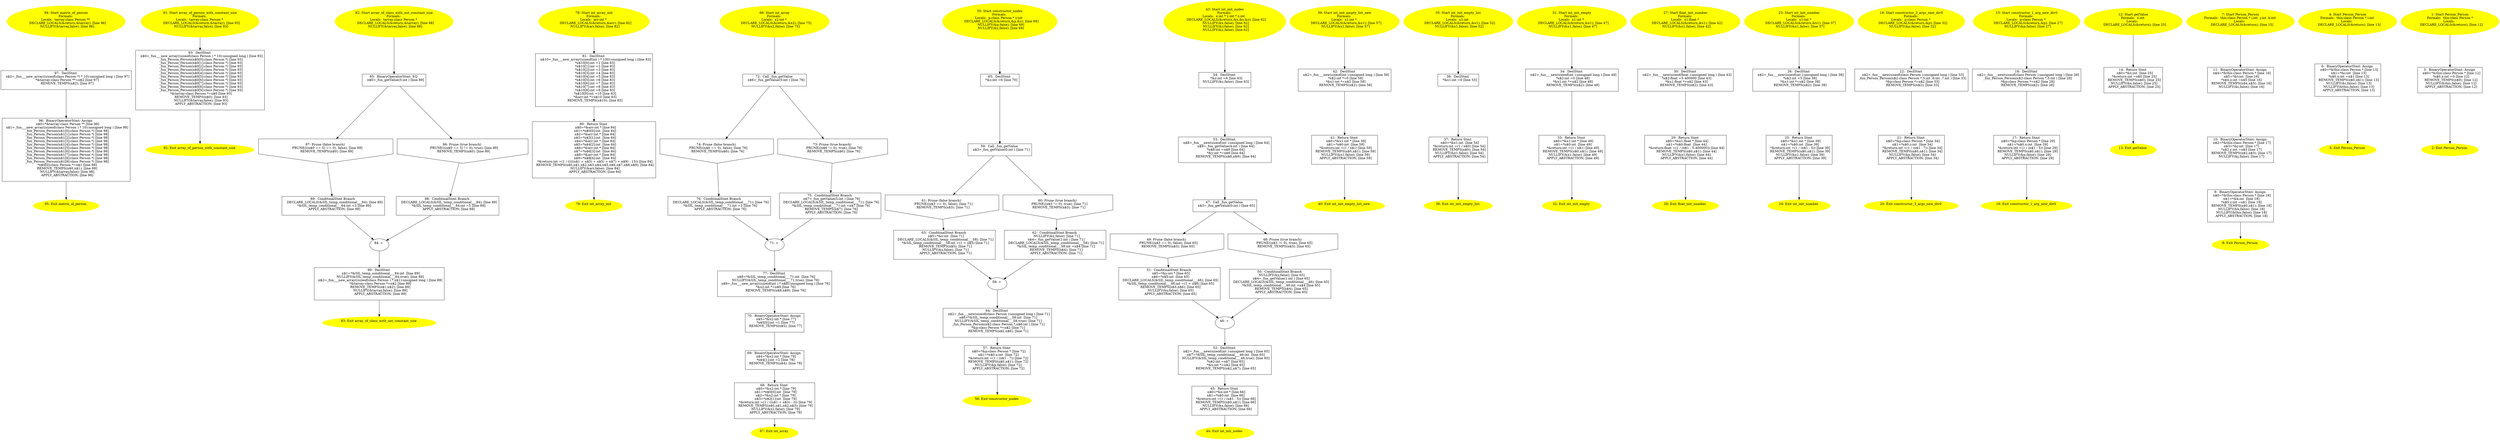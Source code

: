 digraph iCFG {
97 [label="97:  DeclStmt \n   n$2=_fun___new_array((sizeof(class Person *) * 10):unsigned long ) [line 97]\n  *&tarray:class Person **=n$2 [line 97]\n  REMOVE_TEMPS(n$2); [line 97]\n " shape="box"]
	

	 97 -> 96 ;
96 [label="96:  BinaryOperatorStmt: Assign \n   n$0=*&tarray:class Person ** [line 98]\n  n$1=_fun___new_array((sizeof(class Person ) * 10):unsigned long ) [line 98]\n  _fun_Person_Person(n$1[0]:class Person *) [line 98]\n  _fun_Person_Person(n$1[1]:class Person *) [line 98]\n  _fun_Person_Person(n$1[2]:class Person *) [line 98]\n  _fun_Person_Person(n$1[3]:class Person *) [line 98]\n  _fun_Person_Person(n$1[4]:class Person *) [line 98]\n  _fun_Person_Person(n$1[5]:class Person *) [line 98]\n  _fun_Person_Person(n$1[6]:class Person *) [line 98]\n  _fun_Person_Person(n$1[7]:class Person *) [line 98]\n  _fun_Person_Person(n$1[8]:class Person *) [line 98]\n  _fun_Person_Person(n$1[9]:class Person *) [line 98]\n  *n$0[0]:class Person *=n$1 [line 98]\n  REMOVE_TEMPS(n$0,n$1); [line 98]\n  NULLIFY(&tarray,false); [line 98]\n  APPLY_ABSTRACTION; [line 98]\n " shape="box"]
	

	 96 -> 95 ;
95 [label="95: Exit matrix_of_person \n  " color=yellow style=filled]
	

94 [label="94: Start matrix_of_person\nFormals: \nLocals:  tarray:class Person ** \n   DECLARE_LOCALS(&return,&tarray); [line 96]\n  NULLIFY(&tarray,false); [line 96]\n " color=yellow style=filled]
	

	 94 -> 97 ;
93 [label="93:  DeclStmt \n   n$0=_fun___new_array((sizeof(class Person ) * 10):unsigned long ) [line 93]\n  _fun_Person_Person(n$0[0]:class Person *) [line 93]\n  _fun_Person_Person(n$0[1]:class Person *) [line 93]\n  _fun_Person_Person(n$0[2]:class Person *) [line 93]\n  _fun_Person_Person(n$0[3]:class Person *) [line 93]\n  _fun_Person_Person(n$0[4]:class Person *) [line 93]\n  _fun_Person_Person(n$0[5]:class Person *) [line 93]\n  _fun_Person_Person(n$0[6]:class Person *) [line 93]\n  _fun_Person_Person(n$0[7]:class Person *) [line 93]\n  _fun_Person_Person(n$0[8]:class Person *) [line 93]\n  _fun_Person_Person(n$0[9]:class Person *) [line 93]\n  *&tarray:class Person *=n$0 [line 93]\n  REMOVE_TEMPS(n$0); [line 93]\n  NULLIFY(&tarray,false); [line 93]\n  APPLY_ABSTRACTION; [line 93]\n " shape="box"]
	

	 93 -> 92 ;
92 [label="92: Exit array_of_person_with_constant_size \n  " color=yellow style=filled]
	

91 [label="91: Start array_of_person_with_constant_size\nFormals: \nLocals:  tarray:class Person * \n   DECLARE_LOCALS(&return,&tarray); [line 93]\n  NULLIFY(&tarray,false); [line 93]\n " color=yellow style=filled]
	

	 91 -> 93 ;
90 [label="90:  DeclStmt \n   n$1=*&SIL_temp_conditional___84:int  [line 89]\n  NULLIFY(&SIL_temp_conditional___84,true); [line 89]\n  n$2=_fun___new_array((sizeof(class Person ) * n$1):unsigned long ) [line 89]\n  *&tarray:class Person *=n$2 [line 89]\n  REMOVE_TEMPS(n$1,n$2); [line 89]\n  NULLIFY(&tarray,false); [line 89]\n  APPLY_ABSTRACTION; [line 89]\n " shape="box"]
	

	 90 -> 83 ;
89 [label="89:  ConditinalStmt Branch \n   DECLARE_LOCALS(&SIL_temp_conditional___84); [line 89]\n  *&SIL_temp_conditional___84:int =3 [line 89]\n  APPLY_ABSTRACTION; [line 89]\n " shape="box"]
	

	 89 -> 84 ;
88 [label="88:  ConditinalStmt Branch \n   DECLARE_LOCALS(&SIL_temp_conditional___84); [line 89]\n  *&SIL_temp_conditional___84:int =5 [line 89]\n  APPLY_ABSTRACTION; [line 89]\n " shape="box"]
	

	 88 -> 84 ;
87 [label="87: Prune (false branch) \n   PRUNE(((n$0 == 5) == 0), false); [line 89]\n  REMOVE_TEMPS(n$0); [line 89]\n " shape="invhouse"]
	

	 87 -> 89 ;
86 [label="86: Prune (true branch) \n   PRUNE(((n$0 == 5) != 0), true); [line 89]\n  REMOVE_TEMPS(n$0); [line 89]\n " shape="invhouse"]
	

	 86 -> 88 ;
85 [label="85:  BinaryOperatorStmt: EQ \n   n$0=_fun_getValue(5:int ) [line 89]\n " shape="box"]
	

	 85 -> 86 ;
	 85 -> 87 ;
84 [label="84: + \n  " ]
	

	 84 -> 90 ;
83 [label="83: Exit array_of_class_with_not_constant_size \n  " color=yellow style=filled]
	

82 [label="82: Start array_of_class_with_not_constant_size\nFormals: \nLocals:  tarray:class Person * \n   DECLARE_LOCALS(&return,&tarray); [line 88]\n  NULLIFY(&tarray,false); [line 88]\n " color=yellow style=filled]
	

	 82 -> 85 ;
81 [label="81:  DeclStmt \n   n$10=_fun___new_array((sizeof(int ) * 100):unsigned long ) [line 83]\n  *n$10[0]:int =1 [line 83]\n  *n$10[1]:int =2 [line 83]\n  *n$10[2]:int =3 [line 83]\n  *n$10[3]:int =4 [line 83]\n  *n$10[4]:int =5 [line 83]\n  *n$10[5]:int =6 [line 83]\n  *n$10[6]:int =7 [line 83]\n  *n$10[7]:int =8 [line 83]\n  *n$10[8]:int =9 [line 83]\n  *n$10[9]:int =10 [line 83]\n  *&arr:int *=n$10 [line 83]\n  REMOVE_TEMPS(n$10); [line 83]\n " shape="box"]
	

	 81 -> 80 ;
80 [label="80:  Return Stmt \n   n$0=*&arr:int * [line 84]\n  n$1=*n$0[0]:int  [line 84]\n  n$2=*&arr:int * [line 84]\n  n$3=*n$2[1]:int  [line 84]\n  n$4=*&arr:int * [line 84]\n  n$5=*n$4[2]:int  [line 84]\n  n$6=*&arr:int * [line 84]\n  n$7=*n$6[3]:int  [line 84]\n  n$8=*&arr:int * [line 84]\n  n$9=*n$8[4]:int  [line 84]\n  *&return:int =(1 / (((((n$1 + n$3) + n$5) + n$7) + n$9) - 15)) [line 84]\n  REMOVE_TEMPS(n$0,n$1,n$2,n$3,n$4,n$5,n$6,n$7,n$8,n$9); [line 84]\n  NULLIFY(&arr,false); [line 84]\n  APPLY_ABSTRACTION; [line 84]\n " shape="box"]
	

	 80 -> 79 ;
79 [label="79: Exit int_array_init \n  " color=yellow style=filled]
	

78 [label="78: Start int_array_init\nFormals: \nLocals:  arr:int * \n   DECLARE_LOCALS(&return,&arr); [line 82]\n  NULLIFY(&arr,false); [line 82]\n " color=yellow style=filled]
	

	 78 -> 81 ;
77 [label="77:  DeclStmt \n   n$8=*&SIL_temp_conditional___71:int  [line 76]\n  NULLIFY(&SIL_temp_conditional___71,true); [line 76]\n  n$9=_fun___new_array((sizeof(int ) * n$8):unsigned long ) [line 76]\n  *&x2:int *=n$9 [line 76]\n  REMOVE_TEMPS(n$8,n$9); [line 76]\n " shape="box"]
	

	 77 -> 70 ;
76 [label="76:  ConditinalStmt Branch \n   DECLARE_LOCALS(&SIL_temp_conditional___71); [line 76]\n  *&SIL_temp_conditional___71:int =3 [line 76]\n  APPLY_ABSTRACTION; [line 76]\n " shape="box"]
	

	 76 -> 71 ;
75 [label="75:  ConditinalStmt Branch \n   n$7=_fun_getValue(5:int ) [line 76]\n  DECLARE_LOCALS(&SIL_temp_conditional___71); [line 76]\n  *&SIL_temp_conditional___71:int =n$7 [line 76]\n  REMOVE_TEMPS(n$7); [line 76]\n  APPLY_ABSTRACTION; [line 76]\n " shape="box"]
	

	 75 -> 71 ;
74 [label="74: Prune (false branch) \n   PRUNE((n$6 == 0), false); [line 76]\n  REMOVE_TEMPS(n$6); [line 76]\n " shape="invhouse"]
	

	 74 -> 76 ;
73 [label="73: Prune (true branch) \n   PRUNE((n$6 != 0), true); [line 76]\n  REMOVE_TEMPS(n$6); [line 76]\n " shape="invhouse"]
	

	 73 -> 75 ;
72 [label="72:  Call _fun_getValue \n   n$6=_fun_getValue(5:int ) [line 76]\n " shape="box"]
	

	 72 -> 73 ;
	 72 -> 74 ;
71 [label="71: + \n  " ]
	

	 71 -> 77 ;
70 [label="70:  BinaryOperatorStmt: Assign \n   n$5=*&x2:int * [line 77]\n  *n$5[0]:int =1 [line 77]\n  REMOVE_TEMPS(n$5); [line 77]\n " shape="box"]
	

	 70 -> 69 ;
69 [label="69:  BinaryOperatorStmt: Assign \n   n$4=*&x2:int * [line 78]\n  *n$4[1]:int =2 [line 78]\n  REMOVE_TEMPS(n$4); [line 78]\n " shape="box"]
	

	 69 -> 68 ;
68 [label="68:  Return Stmt \n   n$0=*&x2:int * [line 79]\n  n$1=*n$0[0]:int  [line 79]\n  n$2=*&x2:int * [line 79]\n  n$3=*n$2[1]:int  [line 79]\n  *&return:int =(1 / ((n$1 + n$3) - 3)) [line 79]\n  REMOVE_TEMPS(n$0,n$1,n$2,n$3); [line 79]\n  NULLIFY(&x2,false); [line 79]\n  APPLY_ABSTRACTION; [line 79]\n " shape="box"]
	

	 68 -> 67 ;
67 [label="67: Exit int_array \n  " color=yellow style=filled]
	

66 [label="66: Start int_array\nFormals: \nLocals:  x2:int * \n   DECLARE_LOCALS(&return,&x2); [line 75]\n  NULLIFY(&x2,false); [line 75]\n " color=yellow style=filled]
	

	 66 -> 72 ;
65 [label="65:  DeclStmt \n   *&z:int =6 [line 70]\n " shape="box"]
	

	 65 -> 59 ;
64 [label="64:  DeclStmt \n   n$2=_fun___new(sizeof(class Person ):unsigned long ) [line 71]\n  n$6=*&SIL_temp_conditional___58:int  [line 71]\n  NULLIFY(&SIL_temp_conditional___58,true); [line 71]\n  _fun_Person_Person(n$2:class Person *,n$6:int ) [line 71]\n  *&p:class Person *=n$2 [line 71]\n  REMOVE_TEMPS(n$2,n$6); [line 71]\n " shape="box"]
	

	 64 -> 57 ;
63 [label="63:  ConditinalStmt Branch \n   n$5=*&z:int  [line 71]\n  DECLARE_LOCALS(&SIL_temp_conditional___58); [line 71]\n  *&SIL_temp_conditional___58:int =(1 + n$5) [line 71]\n  REMOVE_TEMPS(n$5); [line 71]\n  NULLIFY(&z,false); [line 71]\n  APPLY_ABSTRACTION; [line 71]\n " shape="box"]
	

	 63 -> 58 ;
62 [label="62:  ConditinalStmt Branch \n   NULLIFY(&z,false); [line 71]\n  n$4=_fun_getValue(1:int ) [line 71]\n  DECLARE_LOCALS(&SIL_temp_conditional___58); [line 71]\n  *&SIL_temp_conditional___58:int =n$4 [line 71]\n  REMOVE_TEMPS(n$4); [line 71]\n  APPLY_ABSTRACTION; [line 71]\n " shape="box"]
	

	 62 -> 58 ;
61 [label="61: Prune (false branch) \n   PRUNE((n$3 == 0), false); [line 71]\n  REMOVE_TEMPS(n$3); [line 71]\n " shape="invhouse"]
	

	 61 -> 63 ;
60 [label="60: Prune (true branch) \n   PRUNE((n$3 != 0), true); [line 71]\n  REMOVE_TEMPS(n$3); [line 71]\n " shape="invhouse"]
	

	 60 -> 62 ;
59 [label="59:  Call _fun_getValue \n   n$3=_fun_getValue(0:int ) [line 71]\n " shape="box"]
	

	 59 -> 60 ;
	 59 -> 61 ;
58 [label="58: + \n  " ]
	

	 58 -> 64 ;
57 [label="57:  Return Stmt \n   n$0=*&p:class Person * [line 72]\n  n$1=*n$0.x:int  [line 72]\n  *&return:int =(1 / (n$1 - 7)) [line 72]\n  REMOVE_TEMPS(n$0,n$1); [line 72]\n  NULLIFY(&p,false); [line 72]\n  APPLY_ABSTRACTION; [line 72]\n " shape="box"]
	

	 57 -> 56 ;
56 [label="56: Exit constructor_nodes \n  " color=yellow style=filled]
	

55 [label="55: Start constructor_nodes\nFormals: \nLocals:  p:class Person * z:int  \n   DECLARE_LOCALS(&return,&p,&z); [line 69]\n  NULLIFY(&p,false); [line 69]\n  NULLIFY(&z,false); [line 69]\n " color=yellow style=filled]
	

	 55 -> 65 ;
54 [label="54:  DeclStmt \n   *&z:int =6 [line 63]\n  NULLIFY(&z,false); [line 63]\n " shape="box"]
	

	 54 -> 53 ;
53 [label="53:  DeclStmt \n   n$8=_fun___new(sizeof(int ):unsigned long ) [line 64]\n  n$9=_fun_getValue(4:int ) [line 64]\n  *n$8:int =n$9 [line 64]\n  *&y:int *=n$8 [line 64]\n  REMOVE_TEMPS(n$8,n$9); [line 64]\n " shape="box"]
	

	 53 -> 47 ;
52 [label="52:  DeclStmt \n   n$2=_fun___new(sizeof(int ):unsigned long ) [line 65]\n  n$7=*&SIL_temp_conditional___46:int  [line 65]\n  NULLIFY(&SIL_temp_conditional___46,true); [line 65]\n  *n$2:int =n$7 [line 65]\n  *&x:int *=n$2 [line 65]\n  REMOVE_TEMPS(n$2,n$7); [line 65]\n " shape="box"]
	

	 52 -> 45 ;
51 [label="51:  ConditinalStmt Branch \n   n$5=*&y:int * [line 65]\n  n$6=*n$5:int  [line 65]\n  DECLARE_LOCALS(&SIL_temp_conditional___46); [line 65]\n  *&SIL_temp_conditional___46:int =(1 + n$6) [line 65]\n  REMOVE_TEMPS(n$5,n$6); [line 65]\n  NULLIFY(&y,false); [line 65]\n  APPLY_ABSTRACTION; [line 65]\n " shape="box"]
	

	 51 -> 46 ;
50 [label="50:  ConditinalStmt Branch \n   NULLIFY(&y,false); [line 65]\n  n$4=_fun_getValue(1:int ) [line 65]\n  DECLARE_LOCALS(&SIL_temp_conditional___46); [line 65]\n  *&SIL_temp_conditional___46:int =n$4 [line 65]\n  REMOVE_TEMPS(n$4); [line 65]\n  APPLY_ABSTRACTION; [line 65]\n " shape="box"]
	

	 50 -> 46 ;
49 [label="49: Prune (false branch) \n   PRUNE((n$3 == 0), false); [line 65]\n  REMOVE_TEMPS(n$3); [line 65]\n " shape="invhouse"]
	

	 49 -> 51 ;
48 [label="48: Prune (true branch) \n   PRUNE((n$3 != 0), true); [line 65]\n  REMOVE_TEMPS(n$3); [line 65]\n " shape="invhouse"]
	

	 48 -> 50 ;
47 [label="47:  Call _fun_getValue \n   n$3=_fun_getValue(0:int ) [line 65]\n " shape="box"]
	

	 47 -> 48 ;
	 47 -> 49 ;
46 [label="46: + \n  " ]
	

	 46 -> 52 ;
45 [label="45:  Return Stmt \n   n$0=*&x:int * [line 66]\n  n$1=*n$0:int  [line 66]\n  *&return:int =(1 / (n$1 - 5)) [line 66]\n  REMOVE_TEMPS(n$0,n$1); [line 66]\n  NULLIFY(&x,false); [line 66]\n  APPLY_ABSTRACTION; [line 66]\n " shape="box"]
	

	 45 -> 44 ;
44 [label="44: Exit int_init_nodes \n  " color=yellow style=filled]
	

43 [label="43: Start int_init_nodes\nFormals: \nLocals:  x:int * y:int * z:int  \n   DECLARE_LOCALS(&return,&x,&y,&z); [line 62]\n  NULLIFY(&x,false); [line 62]\n  NULLIFY(&y,false); [line 62]\n  NULLIFY(&z,false); [line 62]\n " color=yellow style=filled]
	

	 43 -> 54 ;
42 [label="42:  DeclStmt \n   n$2=_fun___new(sizeof(int ):unsigned long ) [line 58]\n  *n$2:int *=0 [line 58]\n  *&x1:int *=n$2 [line 58]\n  REMOVE_TEMPS(n$2); [line 58]\n " shape="box"]
	

	 42 -> 41 ;
41 [label="41:  Return Stmt \n   n$0=*&x1:int * [line 59]\n  n$1=*n$0:int  [line 59]\n  *&return:int =(1 / n$1) [line 59]\n  REMOVE_TEMPS(n$0,n$1); [line 59]\n  NULLIFY(&x1,false); [line 59]\n  APPLY_ABSTRACTION; [line 59]\n " shape="box"]
	

	 41 -> 40 ;
40 [label="40: Exit int_init_empty_list_new \n  " color=yellow style=filled]
	

39 [label="39: Start int_init_empty_list_new\nFormals: \nLocals:  x1:int * \n   DECLARE_LOCALS(&return,&x1); [line 57]\n  NULLIFY(&x1,false); [line 57]\n " color=yellow style=filled]
	

	 39 -> 42 ;
38 [label="38:  DeclStmt \n   *&x1:int =0 [line 53]\n " shape="box"]
	

	 38 -> 37 ;
37 [label="37:  Return Stmt \n   n$0=*&x1:int  [line 54]\n  *&return:int =(1 / n$0) [line 54]\n  REMOVE_TEMPS(n$0); [line 54]\n  NULLIFY(&x1,false); [line 54]\n  APPLY_ABSTRACTION; [line 54]\n " shape="box"]
	

	 37 -> 36 ;
36 [label="36: Exit int_init_empty_list \n  " color=yellow style=filled]
	

35 [label="35: Start int_init_empty_list\nFormals: \nLocals:  x1:int  \n   DECLARE_LOCALS(&return,&x1); [line 52]\n  NULLIFY(&x1,false); [line 52]\n " color=yellow style=filled]
	

	 35 -> 38 ;
34 [label="34:  DeclStmt \n   n$2=_fun___new(sizeof(int ):unsigned long ) [line 48]\n  *n$2:int =0 [line 48]\n  *&x1:int *=n$2 [line 48]\n  REMOVE_TEMPS(n$2); [line 48]\n " shape="box"]
	

	 34 -> 33 ;
33 [label="33:  Return Stmt \n   n$0=*&x1:int * [line 49]\n  n$1=*n$0:int  [line 49]\n  *&return:int =(1 / n$1) [line 49]\n  REMOVE_TEMPS(n$0,n$1); [line 49]\n  NULLIFY(&x1,false); [line 49]\n  APPLY_ABSTRACTION; [line 49]\n " shape="box"]
	

	 33 -> 32 ;
32 [label="32: Exit int_init_empty \n  " color=yellow style=filled]
	

31 [label="31: Start int_init_empty\nFormals: \nLocals:  x1:int * \n   DECLARE_LOCALS(&return,&x1); [line 47]\n  NULLIFY(&x1,false); [line 47]\n " color=yellow style=filled]
	

	 31 -> 34 ;
30 [label="30:  DeclStmt \n   n$2=_fun___new(sizeof(float ):unsigned long ) [line 43]\n  *n$2:float =5.400000 [line 43]\n  *&x1:float *=n$2 [line 43]\n  REMOVE_TEMPS(n$2); [line 43]\n " shape="box"]
	

	 30 -> 29 ;
29 [label="29:  Return Stmt \n   n$0=*&x1:float * [line 44]\n  n$1=*n$0:float  [line 44]\n  *&return:float =(1 / (n$1 - 5.400000)) [line 44]\n  REMOVE_TEMPS(n$0,n$1); [line 44]\n  NULLIFY(&x1,false); [line 44]\n  APPLY_ABSTRACTION; [line 44]\n " shape="box"]
	

	 29 -> 28 ;
28 [label="28: Exit float_init_number \n  " color=yellow style=filled]
	

27 [label="27: Start float_init_number\nFormals: \nLocals:  x1:float * \n   DECLARE_LOCALS(&return,&x1); [line 42]\n  NULLIFY(&x1,false); [line 42]\n " color=yellow style=filled]
	

	 27 -> 30 ;
26 [label="26:  DeclStmt \n   n$2=_fun___new(sizeof(int ):unsigned long ) [line 38]\n  *n$2:int =5 [line 38]\n  *&x1:int *=n$2 [line 38]\n  REMOVE_TEMPS(n$2); [line 38]\n " shape="box"]
	

	 26 -> 25 ;
25 [label="25:  Return Stmt \n   n$0=*&x1:int * [line 39]\n  n$1=*n$0:int  [line 39]\n  *&return:int =(1 / (n$1 - 5)) [line 39]\n  REMOVE_TEMPS(n$0,n$1); [line 39]\n  NULLIFY(&x1,false); [line 39]\n  APPLY_ABSTRACTION; [line 39]\n " shape="box"]
	

	 25 -> 24 ;
24 [label="24: Exit int_init_number \n  " color=yellow style=filled]
	

23 [label="23: Start int_init_number\nFormals: \nLocals:  x1:int * \n   DECLARE_LOCALS(&return,&x1); [line 37]\n  NULLIFY(&x1,false); [line 37]\n " color=yellow style=filled]
	

	 23 -> 26 ;
22 [label="22:  DeclStmt \n   n$2=_fun___new(sizeof(class Person ):unsigned long ) [line 33]\n  _fun_Person_Person(n$2:class Person *,5:int ,6:int ,7:int ) [line 33]\n  *&p:class Person *=n$2 [line 33]\n  REMOVE_TEMPS(n$2); [line 33]\n " shape="box"]
	

	 22 -> 21 ;
21 [label="21:  Return Stmt \n   n$0=*&p:class Person * [line 34]\n  n$1=*n$0.z:int  [line 34]\n  *&return:int =(1 / (n$1 - 7)) [line 34]\n  REMOVE_TEMPS(n$0,n$1); [line 34]\n  NULLIFY(&p,false); [line 34]\n  APPLY_ABSTRACTION; [line 34]\n " shape="box"]
	

	 21 -> 20 ;
20 [label="20: Exit constructor_3_args_new_div0 \n  " color=yellow style=filled]
	

19 [label="19: Start constructor_3_args_new_div0\nFormals: \nLocals:  p:class Person * \n   DECLARE_LOCALS(&return,&p); [line 32]\n  NULLIFY(&p,false); [line 32]\n " color=yellow style=filled]
	

	 19 -> 22 ;
18 [label="18:  DeclStmt \n   n$2=_fun___new(sizeof(class Person ):unsigned long ) [line 28]\n  _fun_Person_Person(n$2:class Person *,5:int ) [line 28]\n  *&p:class Person *=n$2 [line 28]\n  REMOVE_TEMPS(n$2); [line 28]\n " shape="box"]
	

	 18 -> 17 ;
17 [label="17:  Return Stmt \n   n$0=*&p:class Person * [line 29]\n  n$1=*n$0.x:int  [line 29]\n  *&return:int =(1 / (n$1 - 5)) [line 29]\n  REMOVE_TEMPS(n$0,n$1); [line 29]\n  NULLIFY(&p,false); [line 29]\n  APPLY_ABSTRACTION; [line 29]\n " shape="box"]
	

	 17 -> 16 ;
16 [label="16: Exit constructor_1_arg_new_div0 \n  " color=yellow style=filled]
	

15 [label="15: Start constructor_1_arg_new_div0\nFormals: \nLocals:  p:class Person * \n   DECLARE_LOCALS(&return,&p); [line 27]\n  NULLIFY(&p,false); [line 27]\n " color=yellow style=filled]
	

	 15 -> 18 ;
14 [label="14:  Return Stmt \n   n$0=*&x:int  [line 25]\n  *&return:int =n$0 [line 25]\n  REMOVE_TEMPS(n$0); [line 25]\n  NULLIFY(&x,false); [line 25]\n  APPLY_ABSTRACTION; [line 25]\n " shape="box"]
	

	 14 -> 13 ;
13 [label="13: Exit getValue \n  " color=yellow style=filled]
	

12 [label="12: Start getValue\nFormals:  x:int \nLocals:  \n   DECLARE_LOCALS(&return); [line 25]\n " color=yellow style=filled]
	

	 12 -> 14 ;
11 [label="11:  BinaryOperatorStmt: Assign \n   n$4=*&this:class Person * [line 16]\n  n$5=*&i:int  [line 16]\n  *n$4.x:int =n$5 [line 16]\n  REMOVE_TEMPS(n$4,n$5); [line 16]\n  NULLIFY(&i,false); [line 16]\n " shape="box"]
	

	 11 -> 10 ;
10 [label="10:  BinaryOperatorStmt: Assign \n   n$2=*&this:class Person * [line 17]\n  n$3=*&j:int  [line 17]\n  *n$2.y:int =n$3 [line 17]\n  REMOVE_TEMPS(n$2,n$3); [line 17]\n  NULLIFY(&j,false); [line 17]\n " shape="box"]
	

	 10 -> 9 ;
9 [label="9:  BinaryOperatorStmt: Assign \n   n$0=*&this:class Person * [line 18]\n  n$1=*&k:int  [line 18]\n  *n$0.z:int =n$1 [line 18]\n  REMOVE_TEMPS(n$0,n$1); [line 18]\n  NULLIFY(&k,false); [line 18]\n  NULLIFY(&this,false); [line 18]\n  APPLY_ABSTRACTION; [line 18]\n " shape="box"]
	

	 9 -> 8 ;
8 [label="8: Exit Person_Person \n  " color=yellow style=filled]
	

7 [label="7: Start Person_Person\nFormals:  this:class Person * i:int  j:int  k:int \nLocals:  \n   DECLARE_LOCALS(&return); [line 15]\n " color=yellow style=filled]
	

	 7 -> 11 ;
6 [label="6:  BinaryOperatorStmt: Assign \n   n$0=*&this:class Person * [line 13]\n  n$1=*&i:int  [line 13]\n  *n$0.x:int =n$1 [line 13]\n  REMOVE_TEMPS(n$0,n$1); [line 13]\n  NULLIFY(&i,false); [line 13]\n  NULLIFY(&this,false); [line 13]\n  APPLY_ABSTRACTION; [line 13]\n " shape="box"]
	

	 6 -> 5 ;
5 [label="5: Exit Person_Person \n  " color=yellow style=filled]
	

4 [label="4: Start Person_Person\nFormals:  this:class Person * i:int \nLocals:  \n   DECLARE_LOCALS(&return); [line 13]\n " color=yellow style=filled]
	

	 4 -> 6 ;
3 [label="3:  BinaryOperatorStmt: Assign \n   n$0=*&this:class Person * [line 12]\n  *n$0.x:int =0 [line 12]\n  REMOVE_TEMPS(n$0); [line 12]\n  NULLIFY(&this,false); [line 12]\n  APPLY_ABSTRACTION; [line 12]\n " shape="box"]
	

	 3 -> 2 ;
2 [label="2: Exit Person_Person \n  " color=yellow style=filled]
	

1 [label="1: Start Person_Person\nFormals:  this:class Person *\nLocals:  \n   DECLARE_LOCALS(&return); [line 12]\n " color=yellow style=filled]
	

	 1 -> 3 ;
}
